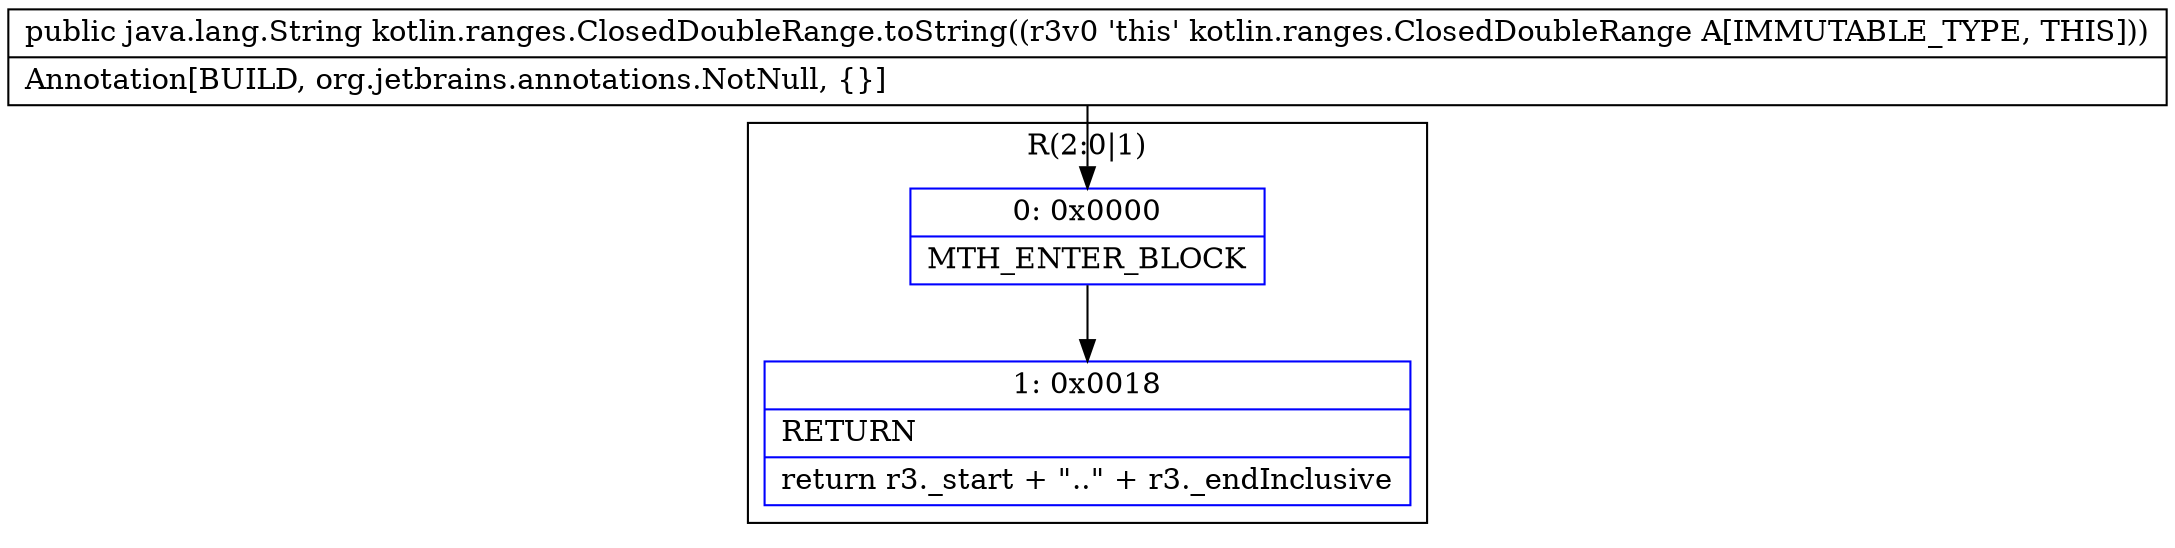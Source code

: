 digraph "CFG forkotlin.ranges.ClosedDoubleRange.toString()Ljava\/lang\/String;" {
subgraph cluster_Region_989571669 {
label = "R(2:0|1)";
node [shape=record,color=blue];
Node_0 [shape=record,label="{0\:\ 0x0000|MTH_ENTER_BLOCK\l}"];
Node_1 [shape=record,label="{1\:\ 0x0018|RETURN\l|return r3._start + \"..\" + r3._endInclusive\l}"];
}
MethodNode[shape=record,label="{public java.lang.String kotlin.ranges.ClosedDoubleRange.toString((r3v0 'this' kotlin.ranges.ClosedDoubleRange A[IMMUTABLE_TYPE, THIS]))  | Annotation[BUILD, org.jetbrains.annotations.NotNull, \{\}]\l}"];
MethodNode -> Node_0;
Node_0 -> Node_1;
}

